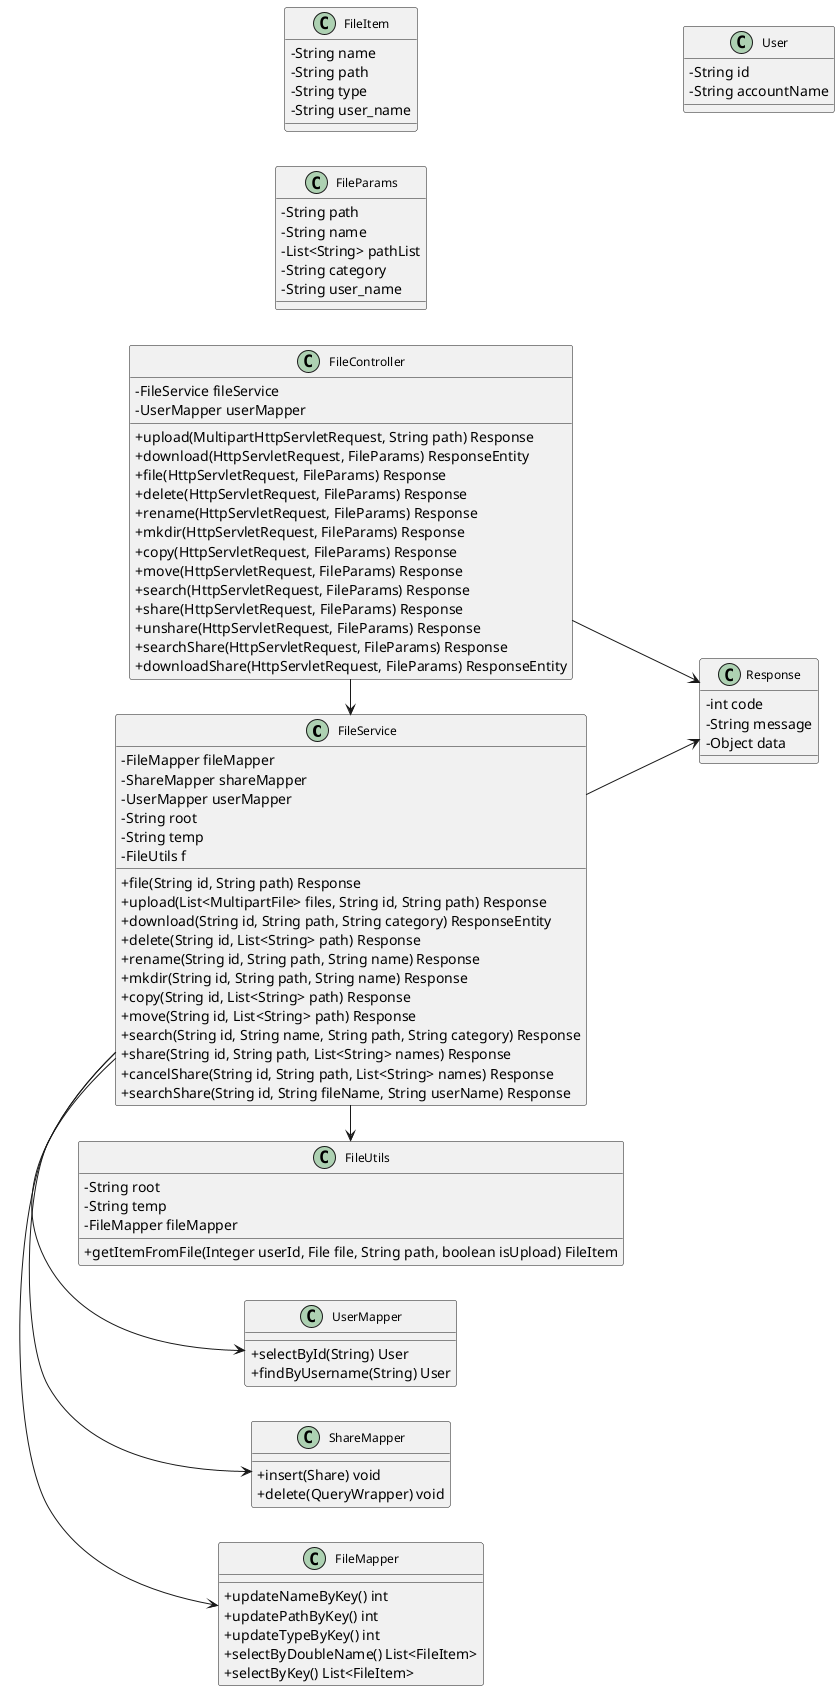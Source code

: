 @startuml
skinparam classAttributeIconSize 0
skinparam classFontSize 12
skinparam classFontName Arial
skinparam maxMessageSize 100
left to right direction

class FileService {
    - FileMapper fileMapper
    - ShareMapper shareMapper
    - UserMapper userMapper
    - String root
    - String temp
    - FileUtils f
    + file(String id, String path) Response
    + upload(List<MultipartFile> files, String id, String path) Response
    + download(String id, String path, String category) ResponseEntity
    + delete(String id, List<String> path) Response
    + rename(String id, String path, String name) Response
    + mkdir(String id, String path, String name) Response
    + copy(String id, List<String> path) Response
    + move(String id, List<String> path) Response
    + search(String id, String name, String path, String category) Response
    + share(String id, String path, List<String> names) Response
    + cancelShare(String id, String path, List<String> names) Response
    + searchShare(String id, String fileName, String userName) Response
}

class FileController {
    - FileService fileService
    - UserMapper userMapper
    + upload(MultipartHttpServletRequest, String path) Response
    + download(HttpServletRequest, FileParams) ResponseEntity
    + file(HttpServletRequest, FileParams) Response
    + delete(HttpServletRequest, FileParams) Response
    + rename(HttpServletRequest, FileParams) Response
    + mkdir(HttpServletRequest, FileParams) Response
    + copy(HttpServletRequest, FileParams) Response
    + move(HttpServletRequest, FileParams) Response
    + search(HttpServletRequest, FileParams) Response
    + share(HttpServletRequest, FileParams) Response
    + unshare(HttpServletRequest, FileParams) Response
    + searchShare(HttpServletRequest, FileParams) Response
    + downloadShare(HttpServletRequest, FileParams) ResponseEntity
}

class FileMapper {
    + updateNameByKey() int
    + updatePathByKey() int
    + updateTypeByKey() int
    + selectByDoubleName() List<FileItem>
    + selectByKey() List<FileItem>
}

class ShareMapper {
    + insert(Share) void
    + delete(QueryWrapper) void
}

class UserMapper {
    + selectById(String) User
    + findByUsername(String) User
}

class FileItem {
    - String name
    - String path
    - String type
    - String user_name
}

class Response {
    - int code
    - String message
    - Object data
}

class FileParams {
    - String path
    - String name
    - List<String> pathList
    - String category
    - String user_name
}

class User {
    - String id
    - String accountName
}

class FileUtils {
    - String root
    - String temp
    - FileMapper fileMapper
    + getItemFromFile(Integer userId, File file, String path, boolean isUpload) FileItem
}

FileService -right-> FileMapper
FileService -right-> ShareMapper
FileService -right-> UserMapper
FileService -down-> Response
FileService -right-> FileUtils

FileController -right-> FileService
FileController -down-> Response

@enduml
